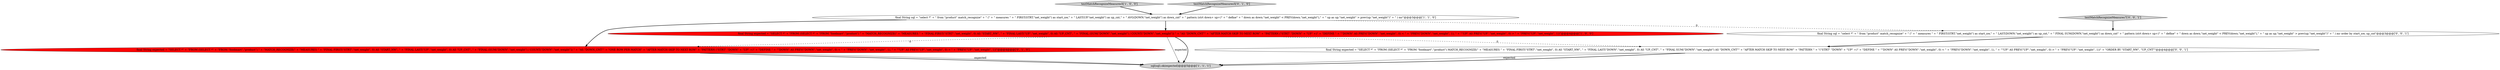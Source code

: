 digraph {
1 [style = filled, label = "testMatchRecognizeMeasures5['1', '0', '0']", fillcolor = lightgray, shape = diamond image = "AAA0AAABBB1BBB"];
5 [style = filled, label = "final String expected = \"SELECT *\" + \"FROM (SELECT *\" + \"FROM \"foodmart\".\"product\") \" + \"MATCH_RECOGNIZE(\" + \"MEASURES \" + \"FINAL FIRST(\"STRT\".\"net_weight\", 0) AS \"START_NW\", \" + \"FINAL LAST(\"UP\".\"net_weight\", 0) AS \"UP_CNT\", \" + \"FINAL (SUM(\"DOWN\".\"net_weight\") / COUNT(\"DOWN\".\"net_weight\")) \" + \"AS \"DOWN_CNT\"\" + \"ONE ROW PER MATCH\" + \"AFTER MATCH SKIP TO NEXT ROW\" + \"PATTERN (\"STRT\" \"DOWN\" + \"UP\" +)\" + \"DEFINE \" + \"\"DOWN\" AS PREV(\"DOWN\".\"net_weight\", 0) < \" + \"PREV(\"DOWN\".\"net_weight\", 1), \" + \"\"UP\" AS PREV(\"UP\".\"net_weight\", 0) > \" + \"PREV(\"UP\".\"net_weight\", 1))\"@@@4@@@['0', '1', '0']", fillcolor = red, shape = ellipse image = "AAA1AAABBB2BBB"];
0 [style = filled, label = "final String expected = \"SELECT *\" + \"FROM (SELECT *\" + \"FROM \"foodmart\".\"product\") \" + \"MATCH_RECOGNIZE(\" + \"MEASURES \" + \"FINAL FIRST(\"STRT\".\"net_weight\", 0) AS \"START_NW\", \" + \"FINAL LAST(\"UP\".\"net_weight\", 0) AS \"UP_CNT\", \" + \"FINAL (SUM(\"DOWN\".\"net_weight\") / COUNT(\"DOWN\".\"net_weight\")) \" + \"AS \"DOWN_CNT\"\" + \"AFTER MATCH SKIP TO NEXT ROW\" + \"PATTERN (\"STRT\" \"DOWN\" + \"UP\" +)\" + \"DEFINE \" + \"\"DOWN\" AS PREV(\"DOWN\".\"net_weight\", 0) < \" + \"PREV(\"DOWN\".\"net_weight\", 1), \" + \"\"UP\" AS PREV(\"UP\".\"net_weight\", 0) > \" + \"PREV(\"UP\".\"net_weight\", 1))\"@@@4@@@['1', '0', '0']", fillcolor = red, shape = ellipse image = "AAA1AAABBB1BBB"];
3 [style = filled, label = "final String sql = \"select *\" + \" from \"product\" match_recognize\" + \" (\" + \" measures \" + \" FIRST(STRT.\"net_weight\") as start_nw,\" + \" LAST(UP.\"net_weight\") as up_cnt,\" + \" AVG(DOWN.\"net_weight\") as down_cnt\" + \" pattern (strt down+ up+)\" + \" define\" + \" down as down.\"net_weight\" < PREV(down.\"net_weight\"),\" + \" up as up.\"net_weight\" > prev(up.\"net_weight\")\" + \" ) mr\"@@@3@@@['1', '1', '0']", fillcolor = white, shape = ellipse image = "AAA0AAABBB1BBB"];
6 [style = filled, label = "final String expected = \"SELECT *\" + \"FROM (SELECT *\" + \"FROM \"foodmart\".\"product\") MATCH_RECOGNIZE(\" + \"MEASURES \" + \"FINAL FIRST(\"STRT\".\"net_weight\", 0) AS \"START_NW\", \" + \"FINAL LAST(\"DOWN\".\"net_weight\", 0) AS \"UP_CNT\", \" + \"FINAL SUM(\"DOWN\".\"net_weight\") AS \"DOWN_CNT\"\" + \"AFTER MATCH SKIP TO NEXT ROW\" + \"PATTERN \" + \"(\"STRT\" \"DOWN\" + \"UP\" +)\" + \"DEFINE \" + \"\"DOWN\" AS PREV(\"DOWN\".\"net_weight\", 0) < \" + \"PREV(\"DOWN\".\"net_weight\", 1), \" + \"\"UP\" AS PREV(\"UP\".\"net_weight\", 0) > \" + \"PREV(\"UP\".\"net_weight\", 1))\" + \"ORDER BY \"START_NW\", \"UP_CNT\"\"@@@4@@@['0', '0', '1']", fillcolor = white, shape = ellipse image = "AAA0AAABBB3BBB"];
8 [style = filled, label = "testMatchRecognizeMeasures7['0', '0', '1']", fillcolor = lightgray, shape = diamond image = "AAA0AAABBB3BBB"];
2 [style = filled, label = "sql(sql).ok(expected)@@@5@@@['1', '1', '1']", fillcolor = lightgray, shape = ellipse image = "AAA0AAABBB1BBB"];
7 [style = filled, label = "final String sql = \"select *\" + \" from \"product\" match_recognize\" + \" (\" + \" measures \" + \" FIRST(STRT.\"net_weight\") as start_nw,\" + \" LAST(DOWN.\"net_weight\") as up_cnt,\" + \" FINAL SUM(DOWN.\"net_weight\") as down_cnt\" + \" pattern (strt down+ up+)\" + \" define\" + \" down as down.\"net_weight\" < PREV(down.\"net_weight\"),\" + \" up as up.\"net_weight\" > prev(up.\"net_weight\")\" + \" ) mr order by start_nw, up_cnt\"@@@3@@@['0', '0', '1']", fillcolor = white, shape = ellipse image = "AAA0AAABBB3BBB"];
4 [style = filled, label = "testMatchRecognizeMeasures5['0', '1', '0']", fillcolor = lightgray, shape = diamond image = "AAA0AAABBB2BBB"];
1->3 [style = bold, label=""];
8->7 [style = bold, label=""];
4->3 [style = bold, label=""];
0->2 [style = solid, label="expected"];
5->2 [style = bold, label=""];
3->5 [style = bold, label=""];
6->2 [style = solid, label="expected"];
0->6 [style = dashed, label="0"];
0->5 [style = dashed, label="0"];
3->7 [style = dashed, label="0"];
3->0 [style = bold, label=""];
7->6 [style = bold, label=""];
5->2 [style = solid, label="expected"];
0->2 [style = bold, label=""];
6->2 [style = bold, label=""];
}

